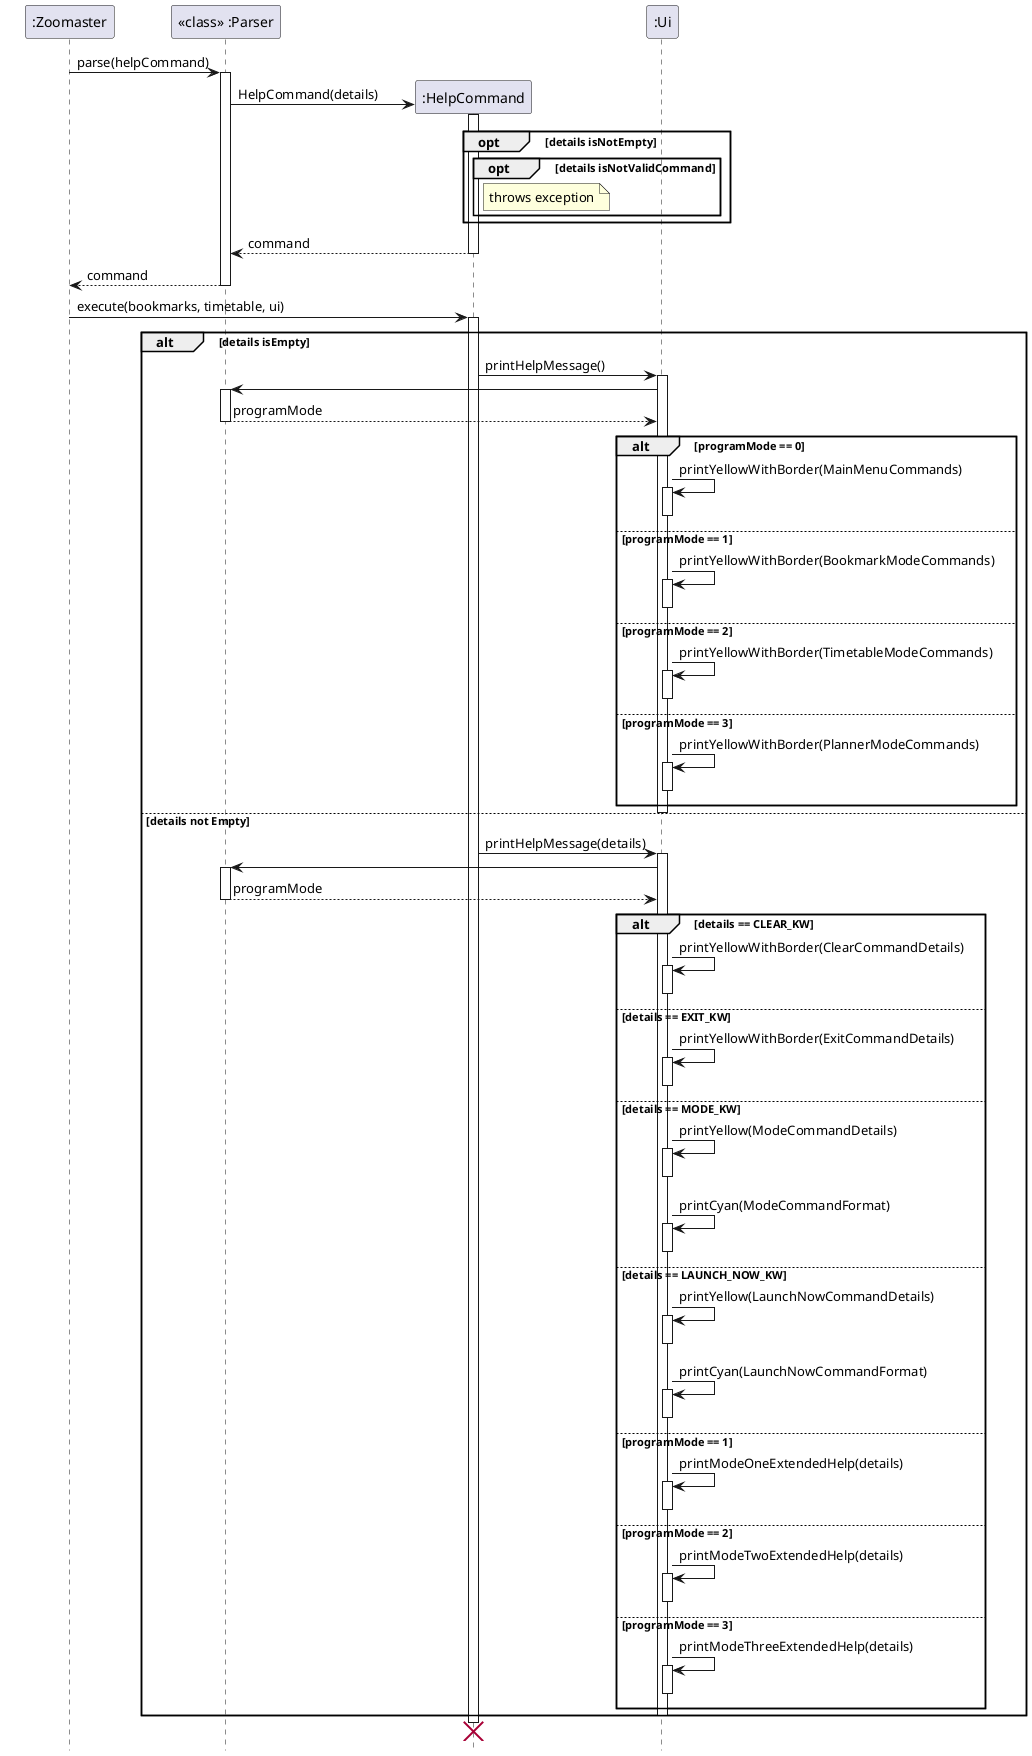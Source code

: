 @startuml
hide footbox
skinparam ParticipantPadding 20
participant ":Zoomaster" as Zoomaster
participant "<<class>> :Parser" as Parser

participant ":HelpCommand" as HelpCommand
participant ":Ui" as Ui

Zoomaster-> Parser : parse(helpCommand)
activate Parser



create HelpCommand
Parser-> HelpCommand : HelpCommand(details)
activate HelpCommand

opt details isNotEmpty
opt details isNotValidCommand
note right of HelpCommand : throws exception
end opt
end opt

HelpCommand--> Parser : command
deactivate HelpCommand
Parser--> Zoomaster : command
deactivate Parser

Zoomaster-> HelpCommand : execute(bookmarks, timetable, ui)
activate HelpCommand

alt details isEmpty

    HelpCommand -> Ui : printHelpMessage()
    activate Ui
    Ui -> Parser :
    activate Parser
    Parser --> Ui : programMode
    deactivate Parser

    alt programMode == 0
    Ui -> Ui : printYellowWithBorder(MainMenuCommands)
        activate Ui
        deactivate Ui

    else programMode == 1
    Ui -> Ui : printYellowWithBorder(BookmarkModeCommands)
            activate Ui
            deactivate Ui

    else programMode == 2
    Ui -> Ui : printYellowWithBorder(TimetableModeCommands)
            activate Ui
            deactivate Ui

    else programMode == 3
    Ui -> Ui : printYellowWithBorder(PlannerModeCommands)
            activate Ui
            deactivate Ui

    end alt
    deactivate Ui



else details not Empty

    HelpCommand -> Ui : printHelpMessage(details)
    activate Ui
    Ui -> Parser :
    activate Parser
    Parser --> Ui : programMode
    deactivate Parser



    alt details == CLEAR_KW
    Ui -> Ui : printYellowWithBorder(ClearCommandDetails)
        activate Ui
        deactivate Ui

    else details == EXIT_KW
    Ui -> Ui : printYellowWithBorder(ExitCommandDetails)
        activate Ui
        deactivate Ui

    else details == MODE_KW
    Ui -> Ui : printYellow(ModeCommandDetails)
        activate Ui
        deactivate Ui
    Ui -> Ui : printCyan(ModeCommandFormat)
        activate Ui
        deactivate Ui

    else details == LAUNCH_NOW_KW
    Ui -> Ui : printYellow(LaunchNowCommandDetails)
        activate Ui
        deactivate Ui
    Ui -> Ui : printCyan(LaunchNowCommandFormat)
        activate Ui
        deactivate Ui

    else programMode == 1
    Ui -> Ui : printModeOneExtendedHelp(details)
            activate Ui
            deactivate Ui

    else programMode == 2
    Ui -> Ui : printModeTwoExtendedHelp(details)
            activate Ui
            deactivate Ui

    else programMode == 3
    Ui -> Ui : printModeThreeExtendedHelp(details)
            activate Ui
            deactivate Ui

    end alt
    deactivate Ui

end alt



destroy HelpCommand

@enduml